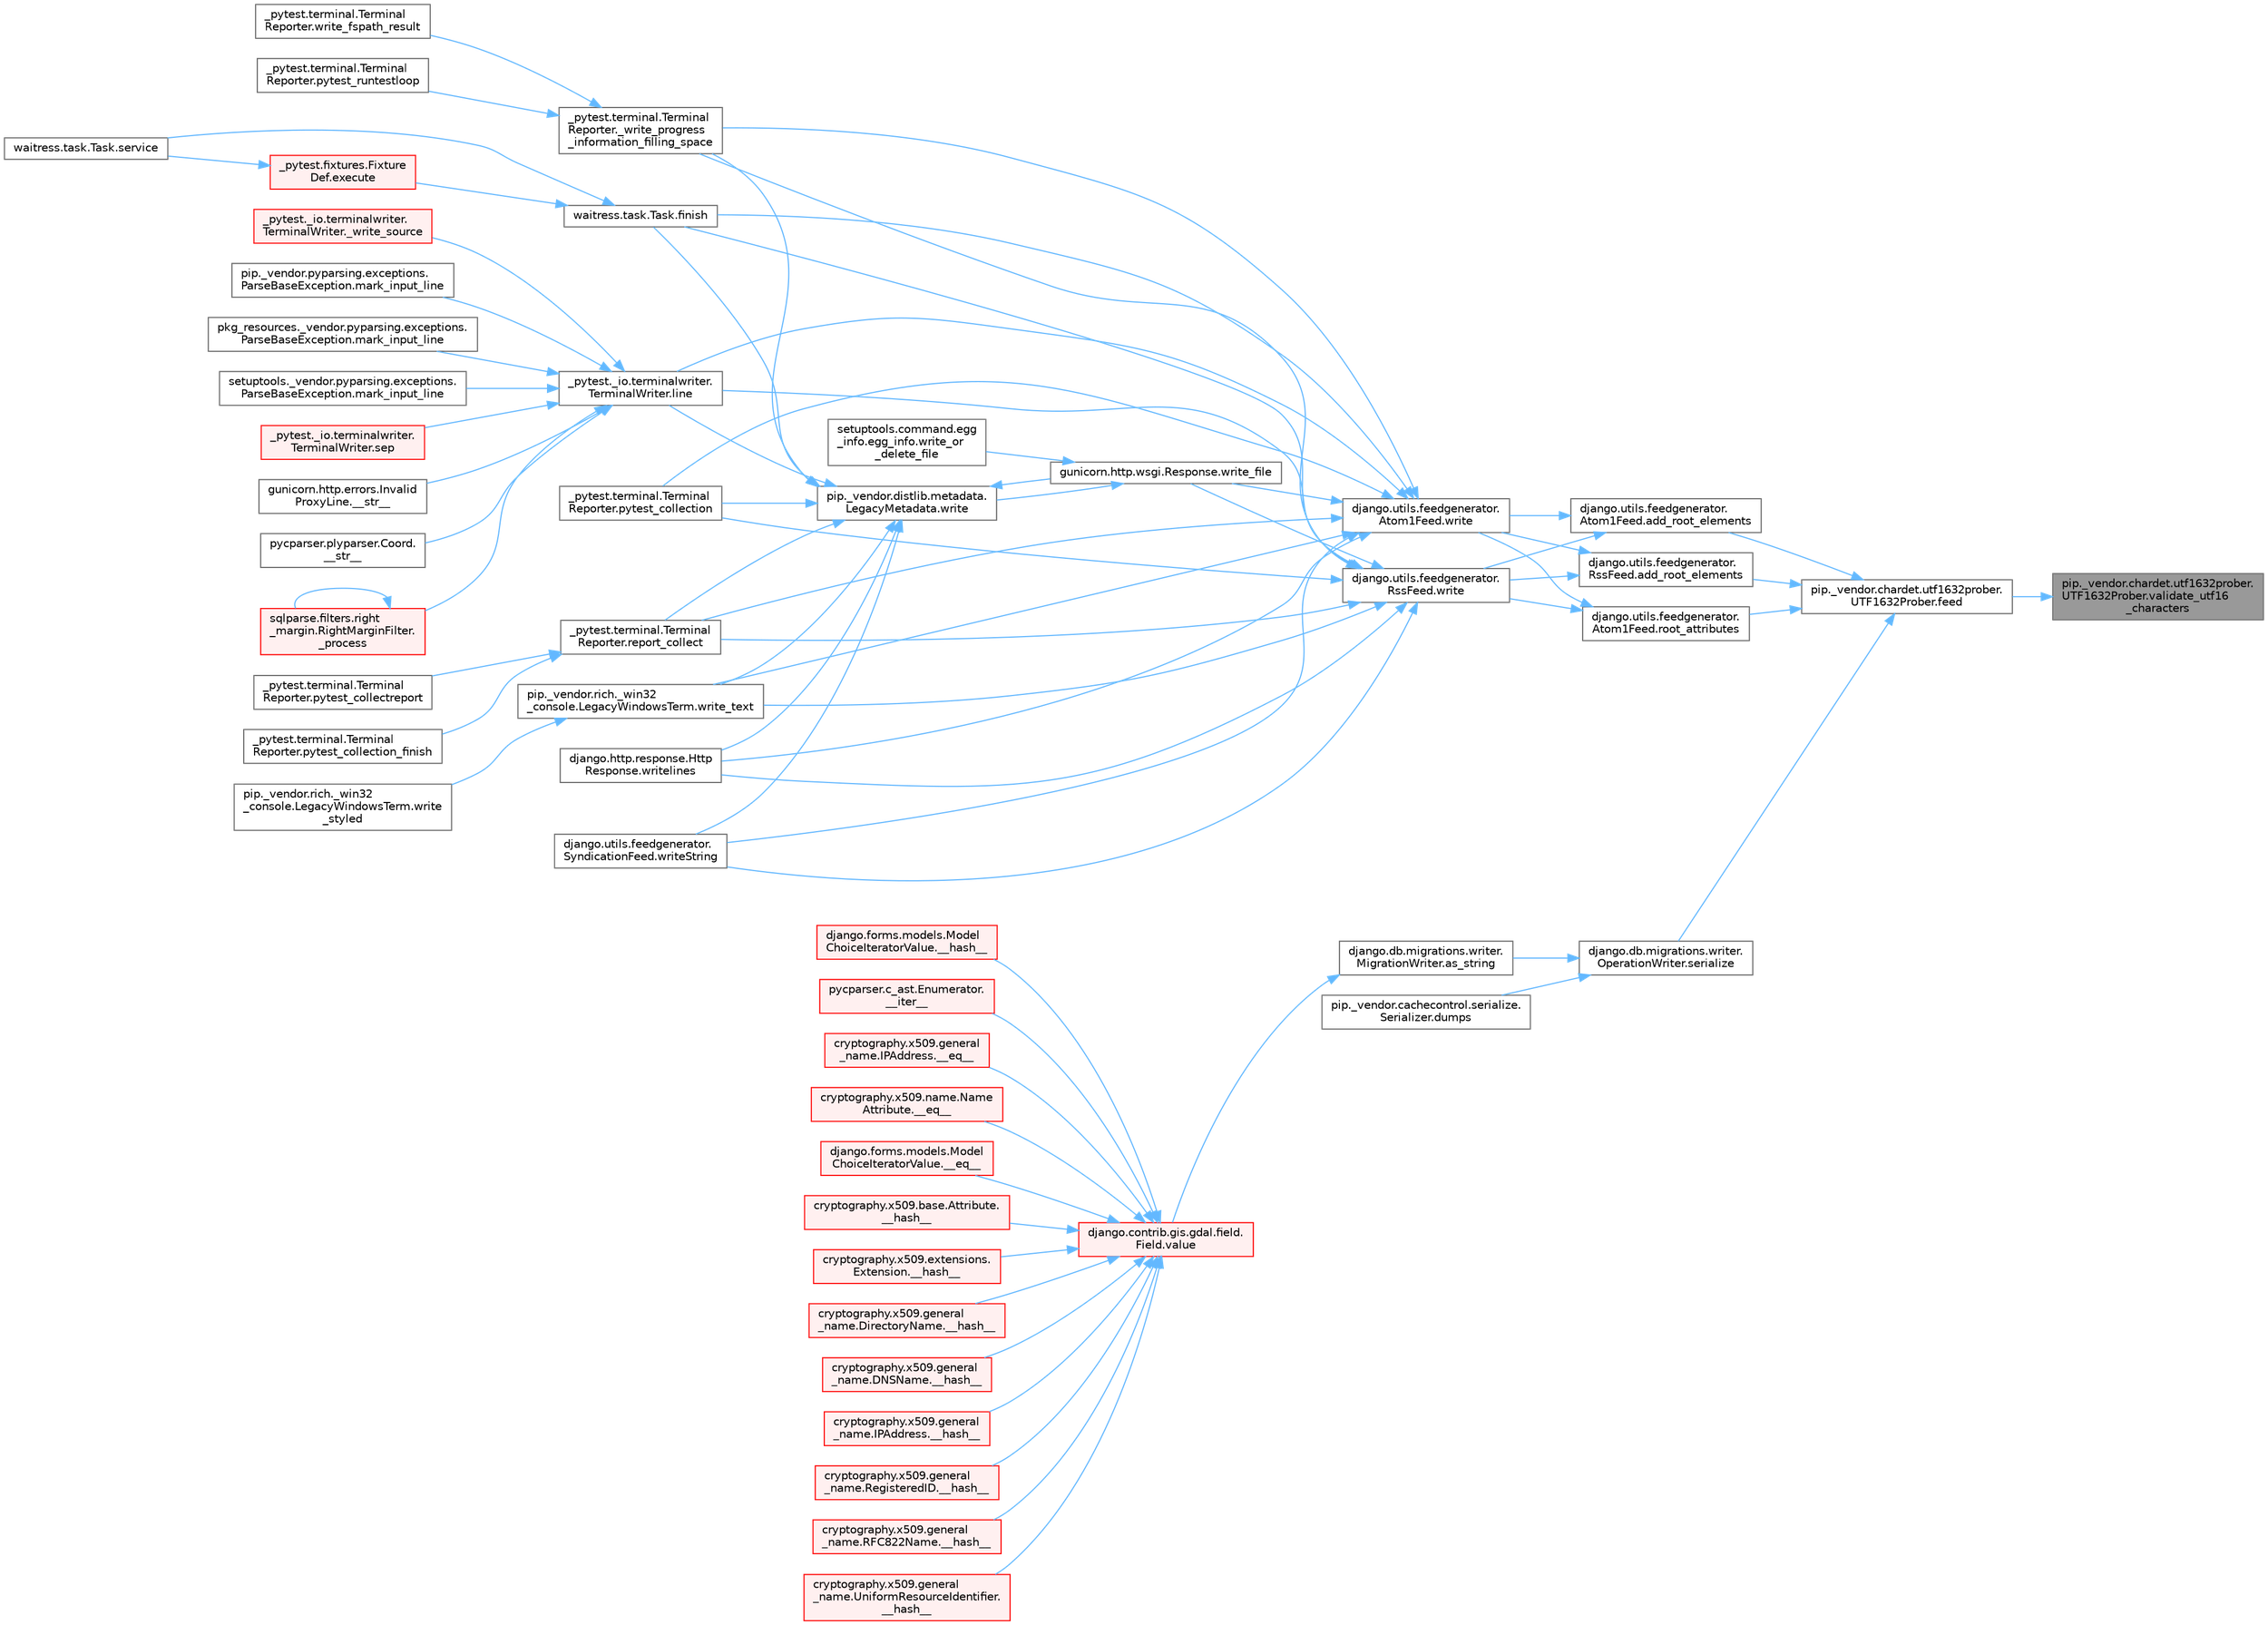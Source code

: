 digraph "pip._vendor.chardet.utf1632prober.UTF1632Prober.validate_utf16_characters"
{
 // LATEX_PDF_SIZE
  bgcolor="transparent";
  edge [fontname=Helvetica,fontsize=10,labelfontname=Helvetica,labelfontsize=10];
  node [fontname=Helvetica,fontsize=10,shape=box,height=0.2,width=0.4];
  rankdir="RL";
  Node1 [id="Node000001",label="pip._vendor.chardet.utf1632prober.\lUTF1632Prober.validate_utf16\l_characters",height=0.2,width=0.4,color="gray40", fillcolor="grey60", style="filled", fontcolor="black",tooltip=" "];
  Node1 -> Node2 [id="edge1_Node000001_Node000002",dir="back",color="steelblue1",style="solid",tooltip=" "];
  Node2 [id="Node000002",label="pip._vendor.chardet.utf1632prober.\lUTF1632Prober.feed",height=0.2,width=0.4,color="grey40", fillcolor="white", style="filled",URL="$classpip_1_1__vendor_1_1chardet_1_1utf1632prober_1_1_u_t_f1632_prober.html#a16a8bea3b9608f94237b49f2f0cd4b74",tooltip=" "];
  Node2 -> Node3 [id="edge2_Node000002_Node000003",dir="back",color="steelblue1",style="solid",tooltip=" "];
  Node3 [id="Node000003",label="django.utils.feedgenerator.\lAtom1Feed.add_root_elements",height=0.2,width=0.4,color="grey40", fillcolor="white", style="filled",URL="$classdjango_1_1utils_1_1feedgenerator_1_1_atom1_feed.html#a3f861beae65b2c1d07d6192175be850e",tooltip=" "];
  Node3 -> Node4 [id="edge3_Node000003_Node000004",dir="back",color="steelblue1",style="solid",tooltip=" "];
  Node4 [id="Node000004",label="django.utils.feedgenerator.\lAtom1Feed.write",height=0.2,width=0.4,color="grey40", fillcolor="white", style="filled",URL="$classdjango_1_1utils_1_1feedgenerator_1_1_atom1_feed.html#afbf5b931a75be201e339b64a8aa46119",tooltip=" "];
  Node4 -> Node5 [id="edge4_Node000004_Node000005",dir="back",color="steelblue1",style="solid",tooltip=" "];
  Node5 [id="Node000005",label="_pytest.terminal.Terminal\lReporter._write_progress\l_information_filling_space",height=0.2,width=0.4,color="grey40", fillcolor="white", style="filled",URL="$class__pytest_1_1terminal_1_1_terminal_reporter.html#a915f19bb955611b65c211c611c4568b1",tooltip=" "];
  Node5 -> Node6 [id="edge5_Node000005_Node000006",dir="back",color="steelblue1",style="solid",tooltip=" "];
  Node6 [id="Node000006",label="_pytest.terminal.Terminal\lReporter.pytest_runtestloop",height=0.2,width=0.4,color="grey40", fillcolor="white", style="filled",URL="$class__pytest_1_1terminal_1_1_terminal_reporter.html#ac3b669c1dc4496ae1a31ae03200aca11",tooltip=" "];
  Node5 -> Node7 [id="edge6_Node000005_Node000007",dir="back",color="steelblue1",style="solid",tooltip=" "];
  Node7 [id="Node000007",label="_pytest.terminal.Terminal\lReporter.write_fspath_result",height=0.2,width=0.4,color="grey40", fillcolor="white", style="filled",URL="$class__pytest_1_1terminal_1_1_terminal_reporter.html#a831d61b7b7439f786bdf1dd1f3d30814",tooltip=" "];
  Node4 -> Node8 [id="edge7_Node000004_Node000008",dir="back",color="steelblue1",style="solid",tooltip=" "];
  Node8 [id="Node000008",label="waitress.task.Task.finish",height=0.2,width=0.4,color="grey40", fillcolor="white", style="filled",URL="$classwaitress_1_1task_1_1_task.html#a1e94739ac27e14a159d0e17c6d3e54b2",tooltip=" "];
  Node8 -> Node9 [id="edge8_Node000008_Node000009",dir="back",color="steelblue1",style="solid",tooltip=" "];
  Node9 [id="Node000009",label="_pytest.fixtures.Fixture\lDef.execute",height=0.2,width=0.4,color="red", fillcolor="#FFF0F0", style="filled",URL="$class__pytest_1_1fixtures_1_1_fixture_def.html#ac27e0caaadd6404ffc2715216b643993",tooltip=" "];
  Node9 -> Node354 [id="edge9_Node000009_Node000354",dir="back",color="steelblue1",style="solid",tooltip=" "];
  Node354 [id="Node000354",label="waitress.task.Task.service",height=0.2,width=0.4,color="grey40", fillcolor="white", style="filled",URL="$classwaitress_1_1task_1_1_task.html#acd61643ab6cfae697f619c48f46e40b6",tooltip=" "];
  Node8 -> Node354 [id="edge10_Node000008_Node000354",dir="back",color="steelblue1",style="solid",tooltip=" "];
  Node4 -> Node81 [id="edge11_Node000004_Node000081",dir="back",color="steelblue1",style="solid",tooltip=" "];
  Node81 [id="Node000081",label="_pytest._io.terminalwriter.\lTerminalWriter.line",height=0.2,width=0.4,color="grey40", fillcolor="white", style="filled",URL="$class__pytest_1_1__io_1_1terminalwriter_1_1_terminal_writer.html#a70c206b6c71b946771673c95d93d5d5a",tooltip=" "];
  Node81 -> Node82 [id="edge12_Node000081_Node000082",dir="back",color="steelblue1",style="solid",tooltip=" "];
  Node82 [id="Node000082",label="gunicorn.http.errors.Invalid\lProxyLine.__str__",height=0.2,width=0.4,color="grey40", fillcolor="white", style="filled",URL="$classgunicorn_1_1http_1_1errors_1_1_invalid_proxy_line.html#ace89b062827152aaf90a806af758a928",tooltip=" "];
  Node81 -> Node83 [id="edge13_Node000081_Node000083",dir="back",color="steelblue1",style="solid",tooltip=" "];
  Node83 [id="Node000083",label="pycparser.plyparser.Coord.\l__str__",height=0.2,width=0.4,color="grey40", fillcolor="white", style="filled",URL="$classpycparser_1_1plyparser_1_1_coord.html#aa2f5c3b1f8c0a2eb844182daa8f71512",tooltip=" "];
  Node81 -> Node84 [id="edge14_Node000081_Node000084",dir="back",color="steelblue1",style="solid",tooltip=" "];
  Node84 [id="Node000084",label="sqlparse.filters.right\l_margin.RightMarginFilter.\l_process",height=0.2,width=0.4,color="red", fillcolor="#FFF0F0", style="filled",URL="$classsqlparse_1_1filters_1_1right__margin_1_1_right_margin_filter.html#a62b0707d94aff59b0fc1428eca96f6a9",tooltip=" "];
  Node84 -> Node84 [id="edge15_Node000084_Node000084",dir="back",color="steelblue1",style="solid",tooltip=" "];
  Node81 -> Node103 [id="edge16_Node000081_Node000103",dir="back",color="steelblue1",style="solid",tooltip=" "];
  Node103 [id="Node000103",label="_pytest._io.terminalwriter.\lTerminalWriter._write_source",height=0.2,width=0.4,color="red", fillcolor="#FFF0F0", style="filled",URL="$class__pytest_1_1__io_1_1terminalwriter_1_1_terminal_writer.html#a3499a8fa1635a0661a3476582408a433",tooltip=" "];
  Node81 -> Node660 [id="edge17_Node000081_Node000660",dir="back",color="steelblue1",style="solid",tooltip=" "];
  Node660 [id="Node000660",label="pip._vendor.pyparsing.exceptions.\lParseBaseException.mark_input_line",height=0.2,width=0.4,color="grey40", fillcolor="white", style="filled",URL="$classpip_1_1__vendor_1_1pyparsing_1_1exceptions_1_1_parse_base_exception.html#a29a304058ba0b8613114663ebffb3434",tooltip=" "];
  Node81 -> Node661 [id="edge18_Node000081_Node000661",dir="back",color="steelblue1",style="solid",tooltip=" "];
  Node661 [id="Node000661",label="pkg_resources._vendor.pyparsing.exceptions.\lParseBaseException.mark_input_line",height=0.2,width=0.4,color="grey40", fillcolor="white", style="filled",URL="$classpkg__resources_1_1__vendor_1_1pyparsing_1_1exceptions_1_1_parse_base_exception.html#a982109a43d14eb31cc56cb0bc77e08c6",tooltip=" "];
  Node81 -> Node662 [id="edge19_Node000081_Node000662",dir="back",color="steelblue1",style="solid",tooltip=" "];
  Node662 [id="Node000662",label="setuptools._vendor.pyparsing.exceptions.\lParseBaseException.mark_input_line",height=0.2,width=0.4,color="grey40", fillcolor="white", style="filled",URL="$classsetuptools_1_1__vendor_1_1pyparsing_1_1exceptions_1_1_parse_base_exception.html#aeb91f27e309b0b29088fb9dd22c07e58",tooltip=" "];
  Node81 -> Node663 [id="edge20_Node000081_Node000663",dir="back",color="steelblue1",style="solid",tooltip=" "];
  Node663 [id="Node000663",label="_pytest._io.terminalwriter.\lTerminalWriter.sep",height=0.2,width=0.4,color="red", fillcolor="#FFF0F0", style="filled",URL="$class__pytest_1_1__io_1_1terminalwriter_1_1_terminal_writer.html#a9825789953e583960848896c7c201fb8",tooltip=" "];
  Node4 -> Node301 [id="edge21_Node000004_Node000301",dir="back",color="steelblue1",style="solid",tooltip=" "];
  Node301 [id="Node000301",label="_pytest.terminal.Terminal\lReporter.pytest_collection",height=0.2,width=0.4,color="grey40", fillcolor="white", style="filled",URL="$class__pytest_1_1terminal_1_1_terminal_reporter.html#a1c7fd0ed91d4a12bb30c452d893e467f",tooltip=" "];
  Node4 -> Node302 [id="edge22_Node000004_Node000302",dir="back",color="steelblue1",style="solid",tooltip=" "];
  Node302 [id="Node000302",label="_pytest.terminal.Terminal\lReporter.report_collect",height=0.2,width=0.4,color="grey40", fillcolor="white", style="filled",URL="$class__pytest_1_1terminal_1_1_terminal_reporter.html#a8aaee1238de041e936a2d65c80d5458b",tooltip=" "];
  Node302 -> Node303 [id="edge23_Node000302_Node000303",dir="back",color="steelblue1",style="solid",tooltip=" "];
  Node303 [id="Node000303",label="_pytest.terminal.Terminal\lReporter.pytest_collection_finish",height=0.2,width=0.4,color="grey40", fillcolor="white", style="filled",URL="$class__pytest_1_1terminal_1_1_terminal_reporter.html#a2c87a7764f9882cae4be1b98a4441685",tooltip=" "];
  Node302 -> Node304 [id="edge24_Node000302_Node000304",dir="back",color="steelblue1",style="solid",tooltip=" "];
  Node304 [id="Node000304",label="_pytest.terminal.Terminal\lReporter.pytest_collectreport",height=0.2,width=0.4,color="grey40", fillcolor="white", style="filled",URL="$class__pytest_1_1terminal_1_1_terminal_reporter.html#a9eb06df608c4a08d1c831cfc5a405eec",tooltip=" "];
  Node4 -> Node305 [id="edge25_Node000004_Node000305",dir="back",color="steelblue1",style="solid",tooltip=" "];
  Node305 [id="Node000305",label="gunicorn.http.wsgi.Response.write_file",height=0.2,width=0.4,color="grey40", fillcolor="white", style="filled",URL="$classgunicorn_1_1http_1_1wsgi_1_1_response.html#a469fe7554d4ffcd4dd1497f24d216329",tooltip=" "];
  Node305 -> Node306 [id="edge26_Node000305_Node000306",dir="back",color="steelblue1",style="solid",tooltip=" "];
  Node306 [id="Node000306",label="pip._vendor.distlib.metadata.\lLegacyMetadata.write",height=0.2,width=0.4,color="grey40", fillcolor="white", style="filled",URL="$classpip_1_1__vendor_1_1distlib_1_1metadata_1_1_legacy_metadata.html#af3423aeacce2739a48b38815d4ba89be",tooltip=" "];
  Node306 -> Node5 [id="edge27_Node000306_Node000005",dir="back",color="steelblue1",style="solid",tooltip=" "];
  Node306 -> Node8 [id="edge28_Node000306_Node000008",dir="back",color="steelblue1",style="solid",tooltip=" "];
  Node306 -> Node81 [id="edge29_Node000306_Node000081",dir="back",color="steelblue1",style="solid",tooltip=" "];
  Node306 -> Node301 [id="edge30_Node000306_Node000301",dir="back",color="steelblue1",style="solid",tooltip=" "];
  Node306 -> Node302 [id="edge31_Node000306_Node000302",dir="back",color="steelblue1",style="solid",tooltip=" "];
  Node306 -> Node305 [id="edge32_Node000306_Node000305",dir="back",color="steelblue1",style="solid",tooltip=" "];
  Node306 -> Node307 [id="edge33_Node000306_Node000307",dir="back",color="steelblue1",style="solid",tooltip=" "];
  Node307 [id="Node000307",label="pip._vendor.rich._win32\l_console.LegacyWindowsTerm.write_text",height=0.2,width=0.4,color="grey40", fillcolor="white", style="filled",URL="$classpip_1_1__vendor_1_1rich_1_1__win32__console_1_1_legacy_windows_term.html#a285165149598e15cac2caf4d03385612",tooltip=" "];
  Node307 -> Node308 [id="edge34_Node000307_Node000308",dir="back",color="steelblue1",style="solid",tooltip=" "];
  Node308 [id="Node000308",label="pip._vendor.rich._win32\l_console.LegacyWindowsTerm.write\l_styled",height=0.2,width=0.4,color="grey40", fillcolor="white", style="filled",URL="$classpip_1_1__vendor_1_1rich_1_1__win32__console_1_1_legacy_windows_term.html#a6c68d312ebee6e27cb3e871496da2c42",tooltip=" "];
  Node306 -> Node309 [id="edge35_Node000306_Node000309",dir="back",color="steelblue1",style="solid",tooltip=" "];
  Node309 [id="Node000309",label="django.http.response.Http\lResponse.writelines",height=0.2,width=0.4,color="grey40", fillcolor="white", style="filled",URL="$classdjango_1_1http_1_1response_1_1_http_response.html#aceaa0c2997dfd21c34c44056e7292914",tooltip=" "];
  Node306 -> Node310 [id="edge36_Node000306_Node000310",dir="back",color="steelblue1",style="solid",tooltip=" "];
  Node310 [id="Node000310",label="django.utils.feedgenerator.\lSyndicationFeed.writeString",height=0.2,width=0.4,color="grey40", fillcolor="white", style="filled",URL="$classdjango_1_1utils_1_1feedgenerator_1_1_syndication_feed.html#a78aa2a245467085cb79cdca0dc35f677",tooltip=" "];
  Node305 -> Node311 [id="edge37_Node000305_Node000311",dir="back",color="steelblue1",style="solid",tooltip=" "];
  Node311 [id="Node000311",label="setuptools.command.egg\l_info.egg_info.write_or\l_delete_file",height=0.2,width=0.4,color="grey40", fillcolor="white", style="filled",URL="$classsetuptools_1_1command_1_1egg__info_1_1egg__info.html#ae5cfb9b14851eb2ed02f44ed99fce235",tooltip=" "];
  Node4 -> Node307 [id="edge38_Node000004_Node000307",dir="back",color="steelblue1",style="solid",tooltip=" "];
  Node4 -> Node309 [id="edge39_Node000004_Node000309",dir="back",color="steelblue1",style="solid",tooltip=" "];
  Node4 -> Node310 [id="edge40_Node000004_Node000310",dir="back",color="steelblue1",style="solid",tooltip=" "];
  Node3 -> Node80 [id="edge41_Node000003_Node000080",dir="back",color="steelblue1",style="solid",tooltip=" "];
  Node80 [id="Node000080",label="django.utils.feedgenerator.\lRssFeed.write",height=0.2,width=0.4,color="grey40", fillcolor="white", style="filled",URL="$classdjango_1_1utils_1_1feedgenerator_1_1_rss_feed.html#a63ea2926c2c773e874f51ced997a2618",tooltip=" "];
  Node80 -> Node5 [id="edge42_Node000080_Node000005",dir="back",color="steelblue1",style="solid",tooltip=" "];
  Node80 -> Node8 [id="edge43_Node000080_Node000008",dir="back",color="steelblue1",style="solid",tooltip=" "];
  Node80 -> Node81 [id="edge44_Node000080_Node000081",dir="back",color="steelblue1",style="solid",tooltip=" "];
  Node80 -> Node301 [id="edge45_Node000080_Node000301",dir="back",color="steelblue1",style="solid",tooltip=" "];
  Node80 -> Node302 [id="edge46_Node000080_Node000302",dir="back",color="steelblue1",style="solid",tooltip=" "];
  Node80 -> Node305 [id="edge47_Node000080_Node000305",dir="back",color="steelblue1",style="solid",tooltip=" "];
  Node80 -> Node307 [id="edge48_Node000080_Node000307",dir="back",color="steelblue1",style="solid",tooltip=" "];
  Node80 -> Node309 [id="edge49_Node000080_Node000309",dir="back",color="steelblue1",style="solid",tooltip=" "];
  Node80 -> Node310 [id="edge50_Node000080_Node000310",dir="back",color="steelblue1",style="solid",tooltip=" "];
  Node2 -> Node79 [id="edge51_Node000002_Node000079",dir="back",color="steelblue1",style="solid",tooltip=" "];
  Node79 [id="Node000079",label="django.utils.feedgenerator.\lRssFeed.add_root_elements",height=0.2,width=0.4,color="grey40", fillcolor="white", style="filled",URL="$classdjango_1_1utils_1_1feedgenerator_1_1_rss_feed.html#afe28a1e8efc5fc065f74b4277a43663e",tooltip=" "];
  Node79 -> Node4 [id="edge52_Node000079_Node000004",dir="back",color="steelblue1",style="solid",tooltip=" "];
  Node79 -> Node80 [id="edge53_Node000079_Node000080",dir="back",color="steelblue1",style="solid",tooltip=" "];
  Node2 -> Node1727 [id="edge54_Node000002_Node001727",dir="back",color="steelblue1",style="solid",tooltip=" "];
  Node1727 [id="Node001727",label="django.utils.feedgenerator.\lAtom1Feed.root_attributes",height=0.2,width=0.4,color="grey40", fillcolor="white", style="filled",URL="$classdjango_1_1utils_1_1feedgenerator_1_1_atom1_feed.html#a8ea06279a106db871795893125306409",tooltip=" "];
  Node1727 -> Node4 [id="edge55_Node001727_Node000004",dir="back",color="steelblue1",style="solid",tooltip=" "];
  Node1727 -> Node80 [id="edge56_Node001727_Node000080",dir="back",color="steelblue1",style="solid",tooltip=" "];
  Node2 -> Node998 [id="edge57_Node000002_Node000998",dir="back",color="steelblue1",style="solid",tooltip=" "];
  Node998 [id="Node000998",label="django.db.migrations.writer.\lOperationWriter.serialize",height=0.2,width=0.4,color="grey40", fillcolor="white", style="filled",URL="$classdjango_1_1db_1_1migrations_1_1writer_1_1_operation_writer.html#a866e8d13e1c54a35d74e9a6b0383b2f8",tooltip=" "];
  Node998 -> Node999 [id="edge58_Node000998_Node000999",dir="back",color="steelblue1",style="solid",tooltip=" "];
  Node999 [id="Node000999",label="django.db.migrations.writer.\lMigrationWriter.as_string",height=0.2,width=0.4,color="grey40", fillcolor="white", style="filled",URL="$classdjango_1_1db_1_1migrations_1_1writer_1_1_migration_writer.html#a4cf831cf0ce1f20f21c7e5ce5ec60980",tooltip=" "];
  Node999 -> Node1000 [id="edge59_Node000999_Node001000",dir="back",color="steelblue1",style="solid",tooltip=" "];
  Node1000 [id="Node001000",label="django.contrib.gis.gdal.field.\lField.value",height=0.2,width=0.4,color="red", fillcolor="#FFF0F0", style="filled",URL="$classdjango_1_1contrib_1_1gis_1_1gdal_1_1field_1_1_field.html#a0534fa49aaead023461bb9458776c33c",tooltip=" "];
  Node1000 -> Node1001 [id="edge60_Node001000_Node001001",dir="back",color="steelblue1",style="solid",tooltip=" "];
  Node1001 [id="Node001001",label="cryptography.x509.general\l_name.IPAddress.__eq__",height=0.2,width=0.4,color="red", fillcolor="#FFF0F0", style="filled",URL="$classcryptography_1_1x509_1_1general__name_1_1_i_p_address.html#a9f03c0f27b7fab1555e850429408e0c6",tooltip=" "];
  Node1000 -> Node1002 [id="edge61_Node001000_Node001002",dir="back",color="steelblue1",style="solid",tooltip=" "];
  Node1002 [id="Node001002",label="cryptography.x509.name.Name\lAttribute.__eq__",height=0.2,width=0.4,color="red", fillcolor="#FFF0F0", style="filled",URL="$classcryptography_1_1x509_1_1name_1_1_name_attribute.html#a3f7665b71204e40b3ad9e6f6cbd9c76b",tooltip=" "];
  Node1000 -> Node1003 [id="edge62_Node001000_Node001003",dir="back",color="steelblue1",style="solid",tooltip=" "];
  Node1003 [id="Node001003",label="django.forms.models.Model\lChoiceIteratorValue.__eq__",height=0.2,width=0.4,color="red", fillcolor="#FFF0F0", style="filled",URL="$classdjango_1_1forms_1_1models_1_1_model_choice_iterator_value.html#a5e0a7c8283981cabbbd59372a3664ba4",tooltip=" "];
  Node1000 -> Node1004 [id="edge63_Node001000_Node001004",dir="back",color="steelblue1",style="solid",tooltip=" "];
  Node1004 [id="Node001004",label="cryptography.x509.base.Attribute.\l__hash__",height=0.2,width=0.4,color="red", fillcolor="#FFF0F0", style="filled",URL="$classcryptography_1_1x509_1_1base_1_1_attribute.html#ac75831a8a55d19823de67d9bd79fea12",tooltip=" "];
  Node1000 -> Node376 [id="edge64_Node001000_Node000376",dir="back",color="steelblue1",style="solid",tooltip=" "];
  Node376 [id="Node000376",label="cryptography.x509.extensions.\lExtension.__hash__",height=0.2,width=0.4,color="red", fillcolor="#FFF0F0", style="filled",URL="$classcryptography_1_1x509_1_1extensions_1_1_extension.html#a7744510faba9373c947790041c25021e",tooltip=" "];
  Node1000 -> Node1005 [id="edge65_Node001000_Node001005",dir="back",color="steelblue1",style="solid",tooltip=" "];
  Node1005 [id="Node001005",label="cryptography.x509.general\l_name.DirectoryName.__hash__",height=0.2,width=0.4,color="red", fillcolor="#FFF0F0", style="filled",URL="$classcryptography_1_1x509_1_1general__name_1_1_directory_name.html#a72d42dff890691a0b51125ae2f26044e",tooltip=" "];
  Node1000 -> Node1006 [id="edge66_Node001000_Node001006",dir="back",color="steelblue1",style="solid",tooltip=" "];
  Node1006 [id="Node001006",label="cryptography.x509.general\l_name.DNSName.__hash__",height=0.2,width=0.4,color="red", fillcolor="#FFF0F0", style="filled",URL="$classcryptography_1_1x509_1_1general__name_1_1_d_n_s_name.html#a460f8dfd06b7596ce04fd2167416fded",tooltip=" "];
  Node1000 -> Node1007 [id="edge67_Node001000_Node001007",dir="back",color="steelblue1",style="solid",tooltip=" "];
  Node1007 [id="Node001007",label="cryptography.x509.general\l_name.IPAddress.__hash__",height=0.2,width=0.4,color="red", fillcolor="#FFF0F0", style="filled",URL="$classcryptography_1_1x509_1_1general__name_1_1_i_p_address.html#ab656cae16308d1b2937a28d05fb6c4d0",tooltip=" "];
  Node1000 -> Node1008 [id="edge68_Node001000_Node001008",dir="back",color="steelblue1",style="solid",tooltip=" "];
  Node1008 [id="Node001008",label="cryptography.x509.general\l_name.RegisteredID.__hash__",height=0.2,width=0.4,color="red", fillcolor="#FFF0F0", style="filled",URL="$classcryptography_1_1x509_1_1general__name_1_1_registered_i_d.html#af8d2046e0999f369244c67c2198733a7",tooltip=" "];
  Node1000 -> Node1009 [id="edge69_Node001000_Node001009",dir="back",color="steelblue1",style="solid",tooltip=" "];
  Node1009 [id="Node001009",label="cryptography.x509.general\l_name.RFC822Name.__hash__",height=0.2,width=0.4,color="red", fillcolor="#FFF0F0", style="filled",URL="$classcryptography_1_1x509_1_1general__name_1_1_r_f_c822_name.html#a81035374ac9fb28683c691986d008647",tooltip=" "];
  Node1000 -> Node1010 [id="edge70_Node001000_Node001010",dir="back",color="steelblue1",style="solid",tooltip=" "];
  Node1010 [id="Node001010",label="cryptography.x509.general\l_name.UniformResourceIdentifier.\l__hash__",height=0.2,width=0.4,color="red", fillcolor="#FFF0F0", style="filled",URL="$classcryptography_1_1x509_1_1general__name_1_1_uniform_resource_identifier.html#ac855ede87ae6fe5259923efe7a93fb86",tooltip=" "];
  Node1000 -> Node1011 [id="edge71_Node001000_Node001011",dir="back",color="steelblue1",style="solid",tooltip=" "];
  Node1011 [id="Node001011",label="django.forms.models.Model\lChoiceIteratorValue.__hash__",height=0.2,width=0.4,color="red", fillcolor="#FFF0F0", style="filled",URL="$classdjango_1_1forms_1_1models_1_1_model_choice_iterator_value.html#a4e38034545989b541d673781515faa87",tooltip=" "];
  Node1000 -> Node1012 [id="edge72_Node001000_Node001012",dir="back",color="steelblue1",style="solid",tooltip=" "];
  Node1012 [id="Node001012",label="pycparser.c_ast.Enumerator.\l__iter__",height=0.2,width=0.4,color="red", fillcolor="#FFF0F0", style="filled",URL="$classpycparser_1_1c__ast_1_1_enumerator.html#a3cf4b212d12eecc5f6dc9519e168e4d6",tooltip=" "];
  Node998 -> Node2369 [id="edge73_Node000998_Node002369",dir="back",color="steelblue1",style="solid",tooltip=" "];
  Node2369 [id="Node002369",label="pip._vendor.cachecontrol.serialize.\lSerializer.dumps",height=0.2,width=0.4,color="grey40", fillcolor="white", style="filled",URL="$classpip_1_1__vendor_1_1cachecontrol_1_1serialize_1_1_serializer.html#af9655b2c82e5c0e3d17fd611d32c7804",tooltip=" "];
}
